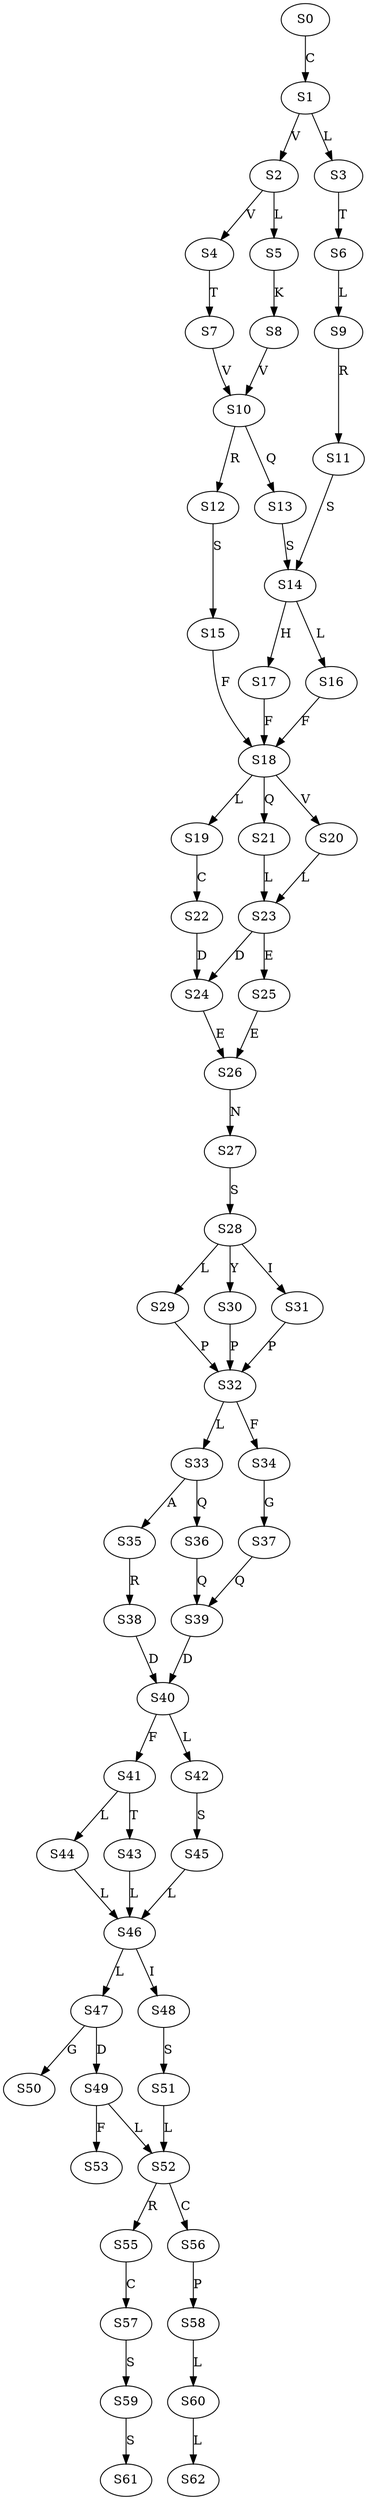 strict digraph  {
	S0 -> S1 [ label = C ];
	S1 -> S2 [ label = V ];
	S1 -> S3 [ label = L ];
	S2 -> S4 [ label = V ];
	S2 -> S5 [ label = L ];
	S3 -> S6 [ label = T ];
	S4 -> S7 [ label = T ];
	S5 -> S8 [ label = K ];
	S6 -> S9 [ label = L ];
	S7 -> S10 [ label = V ];
	S8 -> S10 [ label = V ];
	S9 -> S11 [ label = R ];
	S10 -> S12 [ label = R ];
	S10 -> S13 [ label = Q ];
	S11 -> S14 [ label = S ];
	S12 -> S15 [ label = S ];
	S13 -> S14 [ label = S ];
	S14 -> S16 [ label = L ];
	S14 -> S17 [ label = H ];
	S15 -> S18 [ label = F ];
	S16 -> S18 [ label = F ];
	S17 -> S18 [ label = F ];
	S18 -> S19 [ label = L ];
	S18 -> S20 [ label = V ];
	S18 -> S21 [ label = Q ];
	S19 -> S22 [ label = C ];
	S20 -> S23 [ label = L ];
	S21 -> S23 [ label = L ];
	S22 -> S24 [ label = D ];
	S23 -> S25 [ label = E ];
	S23 -> S24 [ label = D ];
	S24 -> S26 [ label = E ];
	S25 -> S26 [ label = E ];
	S26 -> S27 [ label = N ];
	S27 -> S28 [ label = S ];
	S28 -> S29 [ label = L ];
	S28 -> S30 [ label = Y ];
	S28 -> S31 [ label = I ];
	S29 -> S32 [ label = P ];
	S30 -> S32 [ label = P ];
	S31 -> S32 [ label = P ];
	S32 -> S33 [ label = L ];
	S32 -> S34 [ label = F ];
	S33 -> S35 [ label = A ];
	S33 -> S36 [ label = Q ];
	S34 -> S37 [ label = G ];
	S35 -> S38 [ label = R ];
	S36 -> S39 [ label = Q ];
	S37 -> S39 [ label = Q ];
	S38 -> S40 [ label = D ];
	S39 -> S40 [ label = D ];
	S40 -> S41 [ label = F ];
	S40 -> S42 [ label = L ];
	S41 -> S43 [ label = T ];
	S41 -> S44 [ label = L ];
	S42 -> S45 [ label = S ];
	S43 -> S46 [ label = L ];
	S44 -> S46 [ label = L ];
	S45 -> S46 [ label = L ];
	S46 -> S47 [ label = L ];
	S46 -> S48 [ label = I ];
	S47 -> S49 [ label = D ];
	S47 -> S50 [ label = G ];
	S48 -> S51 [ label = S ];
	S49 -> S52 [ label = L ];
	S49 -> S53 [ label = F ];
	S51 -> S52 [ label = L ];
	S52 -> S55 [ label = R ];
	S52 -> S56 [ label = C ];
	S55 -> S57 [ label = C ];
	S56 -> S58 [ label = P ];
	S57 -> S59 [ label = S ];
	S58 -> S60 [ label = L ];
	S59 -> S61 [ label = S ];
	S60 -> S62 [ label = L ];
}
